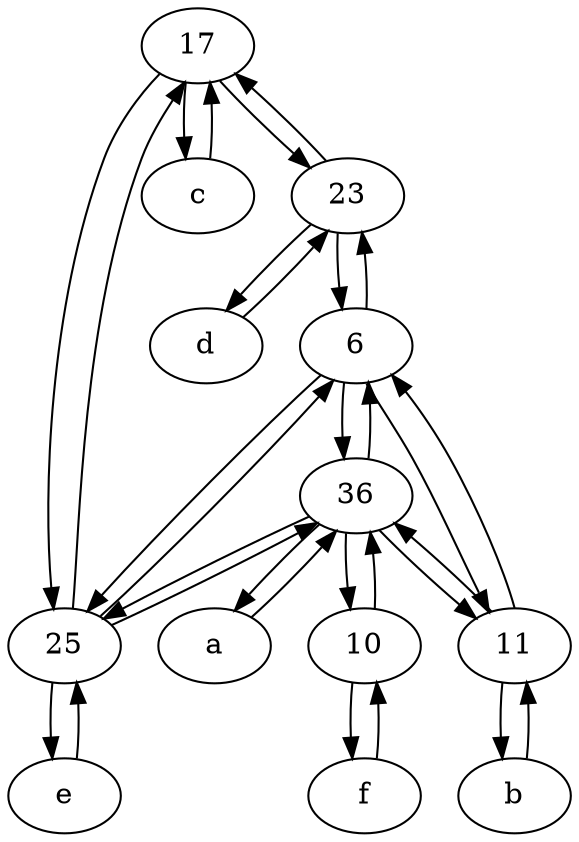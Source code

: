 digraph  {
	17;
	23;
	c [pos="20,10!"];
	11;
	6;
	d [pos="20,30!"];
	e [pos="30,50!"];
	a [pos="40,10!"];
	25;
	10;
	f [pos="15,45!"];
	b [pos="50,20!"];
	36;
	36 -> a;
	17 -> 25;
	36 -> 25;
	a -> 36;
	6 -> 36;
	11 -> 36;
	36 -> 6;
	25 -> 17;
	e -> 25;
	25 -> 6;
	10 -> f;
	6 -> 23;
	d -> 23;
	c -> 17;
	11 -> b;
	36 -> 11;
	11 -> 6;
	f -> 10;
	6 -> 25;
	10 -> 36;
	23 -> d;
	25 -> e;
	23 -> 17;
	6 -> 11;
	36 -> 10;
	17 -> c;
	b -> 11;
	17 -> 23;
	25 -> 36;
	23 -> 6;

	}